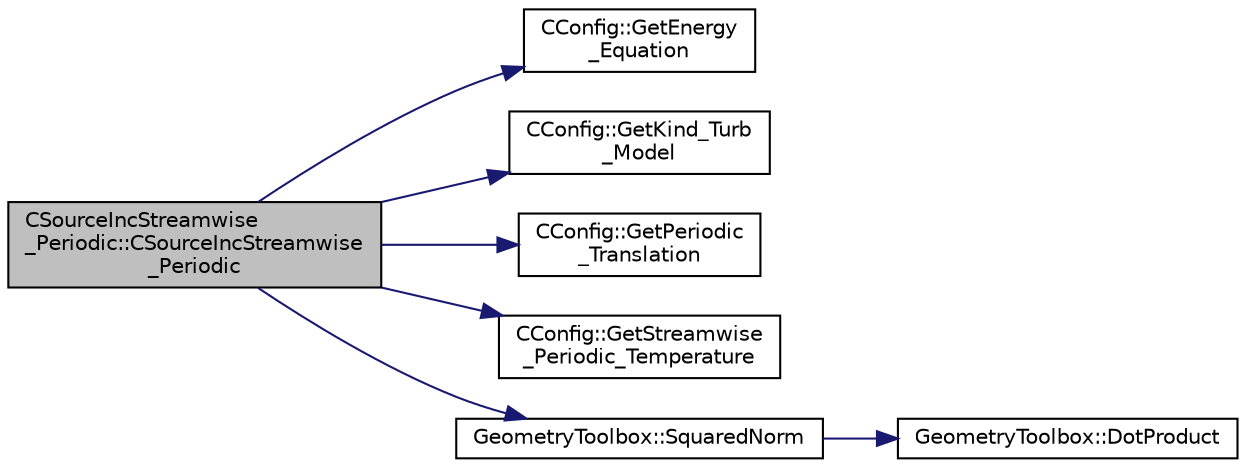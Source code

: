 digraph "CSourceIncStreamwise_Periodic::CSourceIncStreamwise_Periodic"
{
 // LATEX_PDF_SIZE
  edge [fontname="Helvetica",fontsize="10",labelfontname="Helvetica",labelfontsize="10"];
  node [fontname="Helvetica",fontsize="10",shape=record];
  rankdir="LR";
  Node1 [label="CSourceIncStreamwise\l_Periodic::CSourceIncStreamwise\l_Periodic",height=0.2,width=0.4,color="black", fillcolor="grey75", style="filled", fontcolor="black",tooltip="Constructor of the class."];
  Node1 -> Node2 [color="midnightblue",fontsize="10",style="solid",fontname="Helvetica"];
  Node2 [label="CConfig::GetEnergy\l_Equation",height=0.2,width=0.4,color="black", fillcolor="white", style="filled",URL="$classCConfig.html#a085accf5825cdba0219fc734f4fadb8c",tooltip="Flag for whether to solve the energy equation for incompressible flows."];
  Node1 -> Node3 [color="midnightblue",fontsize="10",style="solid",fontname="Helvetica"];
  Node3 [label="CConfig::GetKind_Turb\l_Model",height=0.2,width=0.4,color="black", fillcolor="white", style="filled",URL="$classCConfig.html#a42cf888b42ce34079b2e3987bbf147dd",tooltip="Get the kind of the turbulence model."];
  Node1 -> Node4 [color="midnightblue",fontsize="10",style="solid",fontname="Helvetica"];
  Node4 [label="CConfig::GetPeriodic\l_Translation",height=0.2,width=0.4,color="black", fillcolor="white", style="filled",URL="$classCConfig.html#a3fa298f41c42a043c80ffe650ec57b1a",tooltip="Get the translation vector for a periodic transformation."];
  Node1 -> Node5 [color="midnightblue",fontsize="10",style="solid",fontname="Helvetica"];
  Node5 [label="CConfig::GetStreamwise\l_Periodic_Temperature",height=0.2,width=0.4,color="black", fillcolor="white", style="filled",URL="$classCConfig.html#aee399839d7c6bfcf5264df681d0b6e52",tooltip="Get information about the streamwise periodicity Energy equation handling."];
  Node1 -> Node6 [color="midnightblue",fontsize="10",style="solid",fontname="Helvetica"];
  Node6 [label="GeometryToolbox::SquaredNorm",height=0.2,width=0.4,color="black", fillcolor="white", style="filled",URL="$group__GeometryToolbox.html#ga98c9b9314cc6352c9bba49b8cfb4b056",tooltip=" "];
  Node6 -> Node7 [color="midnightblue",fontsize="10",style="solid",fontname="Helvetica"];
  Node7 [label="GeometryToolbox::DotProduct",height=0.2,width=0.4,color="black", fillcolor="white", style="filled",URL="$group__GeometryToolbox.html#ga7ec3e1e20fab73dbf0159fe38492cc89",tooltip=" "];
}
